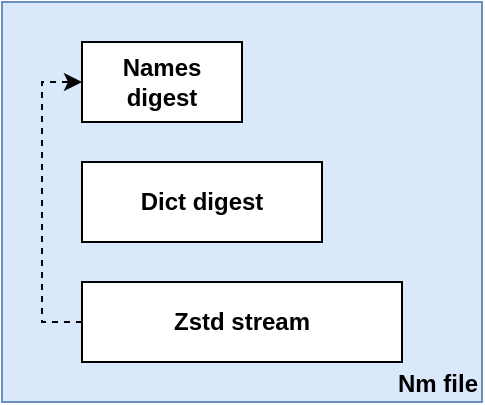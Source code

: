 <mxfile version="19.0.3" type="device"><diagram id="KQ6DQGzrwtIojN82tJiD" name="Page-1"><mxGraphModel dx="1102" dy="662" grid="1" gridSize="10" guides="1" tooltips="1" connect="1" arrows="1" fold="1" page="1" pageScale="1" pageWidth="1600" pageHeight="900" math="0" shadow="0"><root><mxCell id="0"/><mxCell id="1" parent="0"/><mxCell id="Ny0yyuH3SZgx_WzfyAuH-6" value="Nm file" style="rounded=0;whiteSpace=wrap;html=1;fillColor=#dae8fc;strokeColor=#6c8ebf;verticalAlign=bottom;align=right;fontStyle=1" vertex="1" parent="1"><mxGeometry x="40" y="60" width="240" height="200" as="geometry"/></mxCell><mxCell id="Ny0yyuH3SZgx_WzfyAuH-1" value="Names digest" style="whiteSpace=wrap;html=1;align=center;fontStyle=1" vertex="1" parent="1"><mxGeometry x="80" y="80" width="80" height="40" as="geometry"/></mxCell><mxCell id="Ny0yyuH3SZgx_WzfyAuH-2" value="Dict digest" style="whiteSpace=wrap;html=1;align=center;fontStyle=1" vertex="1" parent="1"><mxGeometry x="80" y="140" width="120" height="40" as="geometry"/></mxCell><mxCell id="Ny0yyuH3SZgx_WzfyAuH-3" value="Zstd stream" style="whiteSpace=wrap;html=1;align=center;fontStyle=1" vertex="1" parent="1"><mxGeometry x="80" y="200" width="160" height="40" as="geometry"/></mxCell><mxCell id="Ny0yyuH3SZgx_WzfyAuH-4" value="" style="endArrow=classic;html=1;rounded=0;entryX=0;entryY=0.5;entryDx=0;entryDy=0;exitX=0;exitY=0.5;exitDx=0;exitDy=0;dashed=1;" edge="1" parent="1" source="Ny0yyuH3SZgx_WzfyAuH-3" target="Ny0yyuH3SZgx_WzfyAuH-1"><mxGeometry width="50" height="50" relative="1" as="geometry"><mxPoint x="30" y="300" as="sourcePoint"/><mxPoint x="50" y="110" as="targetPoint"/><Array as="points"><mxPoint x="60" y="220"/><mxPoint x="60" y="100"/></Array></mxGeometry></mxCell></root></mxGraphModel></diagram></mxfile>